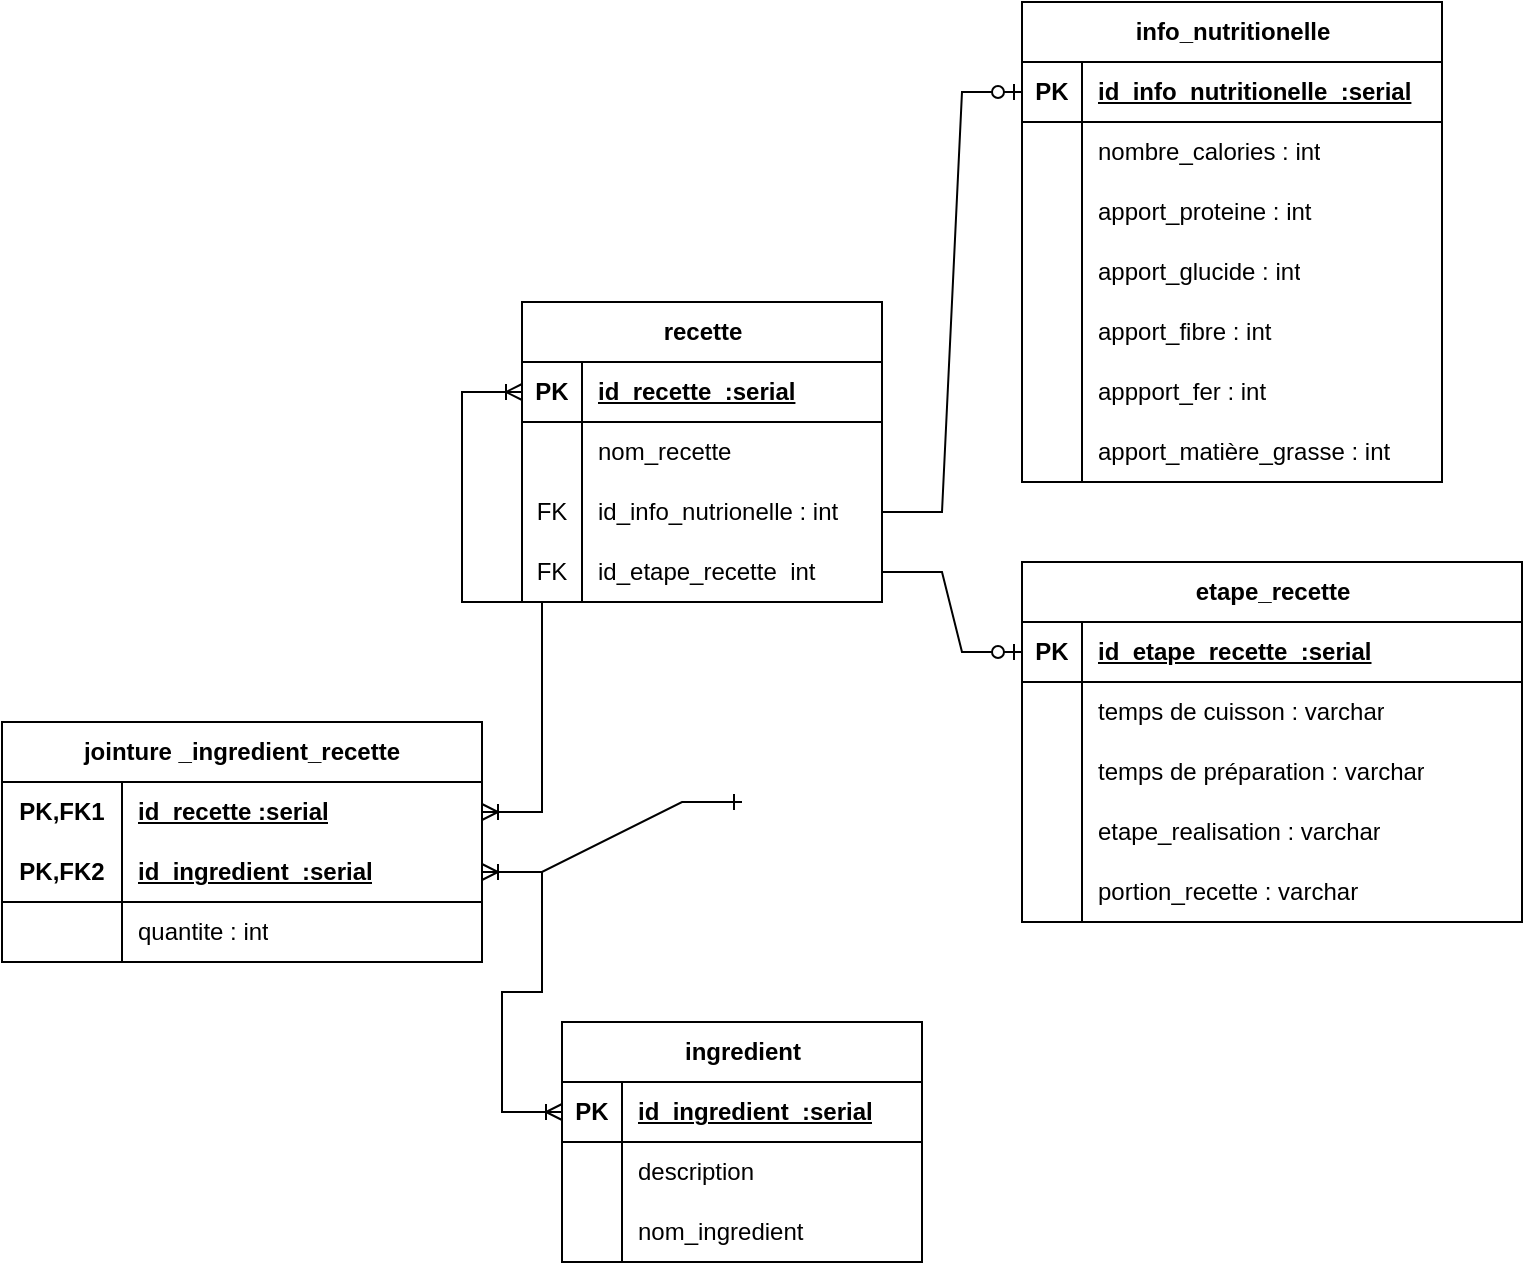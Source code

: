 <mxfile version="28.1.2">
  <diagram name="Page-1" id="GXMr-MWppu7x_lRZvztD">
    <mxGraphModel dx="1293" dy="713" grid="1" gridSize="10" guides="1" tooltips="1" connect="1" arrows="1" fold="1" page="1" pageScale="1" pageWidth="827" pageHeight="1169" math="0" shadow="0">
      <root>
        <mxCell id="0" />
        <mxCell id="1" parent="0" />
        <mxCell id="r03oOx5k9p3szPdGt0_0-1" value="recette" style="shape=table;startSize=30;container=1;collapsible=1;childLayout=tableLayout;fixedRows=1;rowLines=0;fontStyle=1;align=center;resizeLast=1;html=1;" parent="1" vertex="1">
          <mxGeometry x="270" y="280" width="180" height="150" as="geometry" />
        </mxCell>
        <mxCell id="r03oOx5k9p3szPdGt0_0-2" value="" style="shape=tableRow;horizontal=0;startSize=0;swimlaneHead=0;swimlaneBody=0;fillColor=none;collapsible=0;dropTarget=0;points=[[0,0.5],[1,0.5]];portConstraint=eastwest;top=0;left=0;right=0;bottom=1;" parent="r03oOx5k9p3szPdGt0_0-1" vertex="1">
          <mxGeometry y="30" width="180" height="30" as="geometry" />
        </mxCell>
        <mxCell id="r03oOx5k9p3szPdGt0_0-3" value="PK" style="shape=partialRectangle;connectable=0;fillColor=none;top=0;left=0;bottom=0;right=0;fontStyle=1;overflow=hidden;whiteSpace=wrap;html=1;" parent="r03oOx5k9p3szPdGt0_0-2" vertex="1">
          <mxGeometry width="30" height="30" as="geometry">
            <mxRectangle width="30" height="30" as="alternateBounds" />
          </mxGeometry>
        </mxCell>
        <mxCell id="r03oOx5k9p3szPdGt0_0-4" value="id_recette&amp;nbsp;&amp;nbsp;:serial" style="shape=partialRectangle;connectable=0;fillColor=none;top=0;left=0;bottom=0;right=0;align=left;spacingLeft=6;fontStyle=5;overflow=hidden;whiteSpace=wrap;html=1;" parent="r03oOx5k9p3szPdGt0_0-2" vertex="1">
          <mxGeometry x="30" width="150" height="30" as="geometry">
            <mxRectangle width="150" height="30" as="alternateBounds" />
          </mxGeometry>
        </mxCell>
        <mxCell id="r03oOx5k9p3szPdGt0_0-5" value="" style="shape=tableRow;horizontal=0;startSize=0;swimlaneHead=0;swimlaneBody=0;fillColor=none;collapsible=0;dropTarget=0;points=[[0,0.5],[1,0.5]];portConstraint=eastwest;top=0;left=0;right=0;bottom=0;" parent="r03oOx5k9p3szPdGt0_0-1" vertex="1">
          <mxGeometry y="60" width="180" height="30" as="geometry" />
        </mxCell>
        <mxCell id="r03oOx5k9p3szPdGt0_0-6" value="" style="shape=partialRectangle;connectable=0;fillColor=none;top=0;left=0;bottom=0;right=0;editable=1;overflow=hidden;whiteSpace=wrap;html=1;" parent="r03oOx5k9p3szPdGt0_0-5" vertex="1">
          <mxGeometry width="30" height="30" as="geometry">
            <mxRectangle width="30" height="30" as="alternateBounds" />
          </mxGeometry>
        </mxCell>
        <mxCell id="r03oOx5k9p3szPdGt0_0-7" value="nom_recette" style="shape=partialRectangle;connectable=0;fillColor=none;top=0;left=0;bottom=0;right=0;align=left;spacingLeft=6;overflow=hidden;whiteSpace=wrap;html=1;" parent="r03oOx5k9p3szPdGt0_0-5" vertex="1">
          <mxGeometry x="30" width="150" height="30" as="geometry">
            <mxRectangle width="150" height="30" as="alternateBounds" />
          </mxGeometry>
        </mxCell>
        <mxCell id="r03oOx5k9p3szPdGt0_0-8" value="" style="shape=tableRow;horizontal=0;startSize=0;swimlaneHead=0;swimlaneBody=0;fillColor=none;collapsible=0;dropTarget=0;points=[[0,0.5],[1,0.5]];portConstraint=eastwest;top=0;left=0;right=0;bottom=0;" parent="r03oOx5k9p3szPdGt0_0-1" vertex="1">
          <mxGeometry y="90" width="180" height="30" as="geometry" />
        </mxCell>
        <mxCell id="r03oOx5k9p3szPdGt0_0-9" value="FK" style="shape=partialRectangle;connectable=0;fillColor=none;top=0;left=0;bottom=0;right=0;editable=1;overflow=hidden;whiteSpace=wrap;html=1;" parent="r03oOx5k9p3szPdGt0_0-8" vertex="1">
          <mxGeometry width="30" height="30" as="geometry">
            <mxRectangle width="30" height="30" as="alternateBounds" />
          </mxGeometry>
        </mxCell>
        <mxCell id="r03oOx5k9p3szPdGt0_0-10" value="id_info_nutrionelle : int" style="shape=partialRectangle;connectable=0;fillColor=none;top=0;left=0;bottom=0;right=0;align=left;spacingLeft=6;overflow=hidden;whiteSpace=wrap;html=1;" parent="r03oOx5k9p3szPdGt0_0-8" vertex="1">
          <mxGeometry x="30" width="150" height="30" as="geometry">
            <mxRectangle width="150" height="30" as="alternateBounds" />
          </mxGeometry>
        </mxCell>
        <mxCell id="r03oOx5k9p3szPdGt0_0-11" value="" style="shape=tableRow;horizontal=0;startSize=0;swimlaneHead=0;swimlaneBody=0;fillColor=none;collapsible=0;dropTarget=0;points=[[0,0.5],[1,0.5]];portConstraint=eastwest;top=0;left=0;right=0;bottom=0;" parent="r03oOx5k9p3szPdGt0_0-1" vertex="1">
          <mxGeometry y="120" width="180" height="30" as="geometry" />
        </mxCell>
        <mxCell id="r03oOx5k9p3szPdGt0_0-12" value="FK" style="shape=partialRectangle;connectable=0;fillColor=none;top=0;left=0;bottom=0;right=0;editable=1;overflow=hidden;whiteSpace=wrap;html=1;" parent="r03oOx5k9p3szPdGt0_0-11" vertex="1">
          <mxGeometry width="30" height="30" as="geometry">
            <mxRectangle width="30" height="30" as="alternateBounds" />
          </mxGeometry>
        </mxCell>
        <mxCell id="r03oOx5k9p3szPdGt0_0-13" value="id_etape_recette&amp;nbsp; int" style="shape=partialRectangle;connectable=0;fillColor=none;top=0;left=0;bottom=0;right=0;align=left;spacingLeft=6;overflow=hidden;whiteSpace=wrap;html=1;" parent="r03oOx5k9p3szPdGt0_0-11" vertex="1">
          <mxGeometry x="30" width="150" height="30" as="geometry">
            <mxRectangle width="150" height="30" as="alternateBounds" />
          </mxGeometry>
        </mxCell>
        <mxCell id="r03oOx5k9p3szPdGt0_0-14" value="info_nutritionelle" style="shape=table;startSize=30;container=1;collapsible=1;childLayout=tableLayout;fixedRows=1;rowLines=0;fontStyle=1;align=center;resizeLast=1;html=1;" parent="1" vertex="1">
          <mxGeometry x="520" y="130" width="210" height="240" as="geometry" />
        </mxCell>
        <mxCell id="r03oOx5k9p3szPdGt0_0-15" value="" style="shape=tableRow;horizontal=0;startSize=0;swimlaneHead=0;swimlaneBody=0;fillColor=none;collapsible=0;dropTarget=0;points=[[0,0.5],[1,0.5]];portConstraint=eastwest;top=0;left=0;right=0;bottom=1;" parent="r03oOx5k9p3szPdGt0_0-14" vertex="1">
          <mxGeometry y="30" width="210" height="30" as="geometry" />
        </mxCell>
        <mxCell id="r03oOx5k9p3szPdGt0_0-16" value="PK" style="shape=partialRectangle;connectable=0;fillColor=none;top=0;left=0;bottom=0;right=0;fontStyle=1;overflow=hidden;whiteSpace=wrap;html=1;" parent="r03oOx5k9p3szPdGt0_0-15" vertex="1">
          <mxGeometry width="30" height="30" as="geometry">
            <mxRectangle width="30" height="30" as="alternateBounds" />
          </mxGeometry>
        </mxCell>
        <mxCell id="r03oOx5k9p3szPdGt0_0-17" value="id_info_nutritionelle&amp;nbsp;&amp;nbsp;:serial" style="shape=partialRectangle;connectable=0;fillColor=none;top=0;left=0;bottom=0;right=0;align=left;spacingLeft=6;fontStyle=5;overflow=hidden;whiteSpace=wrap;html=1;" parent="r03oOx5k9p3szPdGt0_0-15" vertex="1">
          <mxGeometry x="30" width="180" height="30" as="geometry">
            <mxRectangle width="180" height="30" as="alternateBounds" />
          </mxGeometry>
        </mxCell>
        <mxCell id="r03oOx5k9p3szPdGt0_0-18" value="" style="shape=tableRow;horizontal=0;startSize=0;swimlaneHead=0;swimlaneBody=0;fillColor=none;collapsible=0;dropTarget=0;points=[[0,0.5],[1,0.5]];portConstraint=eastwest;top=0;left=0;right=0;bottom=0;" parent="r03oOx5k9p3szPdGt0_0-14" vertex="1">
          <mxGeometry y="60" width="210" height="30" as="geometry" />
        </mxCell>
        <mxCell id="r03oOx5k9p3szPdGt0_0-19" value="" style="shape=partialRectangle;connectable=0;fillColor=none;top=0;left=0;bottom=0;right=0;editable=1;overflow=hidden;whiteSpace=wrap;html=1;" parent="r03oOx5k9p3szPdGt0_0-18" vertex="1">
          <mxGeometry width="30" height="30" as="geometry">
            <mxRectangle width="30" height="30" as="alternateBounds" />
          </mxGeometry>
        </mxCell>
        <mxCell id="r03oOx5k9p3szPdGt0_0-20" value="nombre_calories : int" style="shape=partialRectangle;connectable=0;fillColor=none;top=0;left=0;bottom=0;right=0;align=left;spacingLeft=6;overflow=hidden;whiteSpace=wrap;html=1;" parent="r03oOx5k9p3szPdGt0_0-18" vertex="1">
          <mxGeometry x="30" width="180" height="30" as="geometry">
            <mxRectangle width="180" height="30" as="alternateBounds" />
          </mxGeometry>
        </mxCell>
        <mxCell id="r03oOx5k9p3szPdGt0_0-21" value="" style="shape=tableRow;horizontal=0;startSize=0;swimlaneHead=0;swimlaneBody=0;fillColor=none;collapsible=0;dropTarget=0;points=[[0,0.5],[1,0.5]];portConstraint=eastwest;top=0;left=0;right=0;bottom=0;" parent="r03oOx5k9p3szPdGt0_0-14" vertex="1">
          <mxGeometry y="90" width="210" height="30" as="geometry" />
        </mxCell>
        <mxCell id="r03oOx5k9p3szPdGt0_0-22" value="" style="shape=partialRectangle;connectable=0;fillColor=none;top=0;left=0;bottom=0;right=0;editable=1;overflow=hidden;whiteSpace=wrap;html=1;" parent="r03oOx5k9p3szPdGt0_0-21" vertex="1">
          <mxGeometry width="30" height="30" as="geometry">
            <mxRectangle width="30" height="30" as="alternateBounds" />
          </mxGeometry>
        </mxCell>
        <mxCell id="r03oOx5k9p3szPdGt0_0-23" value="apport_proteine : int" style="shape=partialRectangle;connectable=0;fillColor=none;top=0;left=0;bottom=0;right=0;align=left;spacingLeft=6;overflow=hidden;whiteSpace=wrap;html=1;" parent="r03oOx5k9p3szPdGt0_0-21" vertex="1">
          <mxGeometry x="30" width="180" height="30" as="geometry">
            <mxRectangle width="180" height="30" as="alternateBounds" />
          </mxGeometry>
        </mxCell>
        <mxCell id="r03oOx5k9p3szPdGt0_0-24" value="" style="shape=tableRow;horizontal=0;startSize=0;swimlaneHead=0;swimlaneBody=0;fillColor=none;collapsible=0;dropTarget=0;points=[[0,0.5],[1,0.5]];portConstraint=eastwest;top=0;left=0;right=0;bottom=0;" parent="r03oOx5k9p3szPdGt0_0-14" vertex="1">
          <mxGeometry y="120" width="210" height="30" as="geometry" />
        </mxCell>
        <mxCell id="r03oOx5k9p3szPdGt0_0-25" value="" style="shape=partialRectangle;connectable=0;fillColor=none;top=0;left=0;bottom=0;right=0;editable=1;overflow=hidden;whiteSpace=wrap;html=1;" parent="r03oOx5k9p3szPdGt0_0-24" vertex="1">
          <mxGeometry width="30" height="30" as="geometry">
            <mxRectangle width="30" height="30" as="alternateBounds" />
          </mxGeometry>
        </mxCell>
        <mxCell id="r03oOx5k9p3szPdGt0_0-26" value="apport_glucide : int" style="shape=partialRectangle;connectable=0;fillColor=none;top=0;left=0;bottom=0;right=0;align=left;spacingLeft=6;overflow=hidden;whiteSpace=wrap;html=1;" parent="r03oOx5k9p3szPdGt0_0-24" vertex="1">
          <mxGeometry x="30" width="180" height="30" as="geometry">
            <mxRectangle width="180" height="30" as="alternateBounds" />
          </mxGeometry>
        </mxCell>
        <mxCell id="r03oOx5k9p3szPdGt0_0-27" style="shape=tableRow;horizontal=0;startSize=0;swimlaneHead=0;swimlaneBody=0;fillColor=none;collapsible=0;dropTarget=0;points=[[0,0.5],[1,0.5]];portConstraint=eastwest;top=0;left=0;right=0;bottom=0;" parent="r03oOx5k9p3szPdGt0_0-14" vertex="1">
          <mxGeometry y="150" width="210" height="30" as="geometry" />
        </mxCell>
        <mxCell id="r03oOx5k9p3szPdGt0_0-28" style="shape=partialRectangle;connectable=0;fillColor=none;top=0;left=0;bottom=0;right=0;editable=1;overflow=hidden;whiteSpace=wrap;html=1;" parent="r03oOx5k9p3szPdGt0_0-27" vertex="1">
          <mxGeometry width="30" height="30" as="geometry">
            <mxRectangle width="30" height="30" as="alternateBounds" />
          </mxGeometry>
        </mxCell>
        <mxCell id="r03oOx5k9p3szPdGt0_0-29" value="apport_fibre : int" style="shape=partialRectangle;connectable=0;fillColor=none;top=0;left=0;bottom=0;right=0;align=left;spacingLeft=6;overflow=hidden;whiteSpace=wrap;html=1;" parent="r03oOx5k9p3szPdGt0_0-27" vertex="1">
          <mxGeometry x="30" width="180" height="30" as="geometry">
            <mxRectangle width="180" height="30" as="alternateBounds" />
          </mxGeometry>
        </mxCell>
        <mxCell id="r03oOx5k9p3szPdGt0_0-30" style="shape=tableRow;horizontal=0;startSize=0;swimlaneHead=0;swimlaneBody=0;fillColor=none;collapsible=0;dropTarget=0;points=[[0,0.5],[1,0.5]];portConstraint=eastwest;top=0;left=0;right=0;bottom=0;" parent="r03oOx5k9p3szPdGt0_0-14" vertex="1">
          <mxGeometry y="180" width="210" height="30" as="geometry" />
        </mxCell>
        <mxCell id="r03oOx5k9p3szPdGt0_0-31" style="shape=partialRectangle;connectable=0;fillColor=none;top=0;left=0;bottom=0;right=0;editable=1;overflow=hidden;whiteSpace=wrap;html=1;" parent="r03oOx5k9p3szPdGt0_0-30" vertex="1">
          <mxGeometry width="30" height="30" as="geometry">
            <mxRectangle width="30" height="30" as="alternateBounds" />
          </mxGeometry>
        </mxCell>
        <mxCell id="r03oOx5k9p3szPdGt0_0-32" value="appport_fer : int" style="shape=partialRectangle;connectable=0;fillColor=none;top=0;left=0;bottom=0;right=0;align=left;spacingLeft=6;overflow=hidden;whiteSpace=wrap;html=1;" parent="r03oOx5k9p3szPdGt0_0-30" vertex="1">
          <mxGeometry x="30" width="180" height="30" as="geometry">
            <mxRectangle width="180" height="30" as="alternateBounds" />
          </mxGeometry>
        </mxCell>
        <mxCell id="r03oOx5k9p3szPdGt0_0-33" style="shape=tableRow;horizontal=0;startSize=0;swimlaneHead=0;swimlaneBody=0;fillColor=none;collapsible=0;dropTarget=0;points=[[0,0.5],[1,0.5]];portConstraint=eastwest;top=0;left=0;right=0;bottom=0;" parent="r03oOx5k9p3szPdGt0_0-14" vertex="1">
          <mxGeometry y="210" width="210" height="30" as="geometry" />
        </mxCell>
        <mxCell id="r03oOx5k9p3szPdGt0_0-34" style="shape=partialRectangle;connectable=0;fillColor=none;top=0;left=0;bottom=0;right=0;editable=1;overflow=hidden;whiteSpace=wrap;html=1;" parent="r03oOx5k9p3szPdGt0_0-33" vertex="1">
          <mxGeometry width="30" height="30" as="geometry">
            <mxRectangle width="30" height="30" as="alternateBounds" />
          </mxGeometry>
        </mxCell>
        <mxCell id="r03oOx5k9p3szPdGt0_0-35" value="apport_matière_grasse : int" style="shape=partialRectangle;connectable=0;fillColor=none;top=0;left=0;bottom=0;right=0;align=left;spacingLeft=6;overflow=hidden;whiteSpace=wrap;html=1;" parent="r03oOx5k9p3szPdGt0_0-33" vertex="1">
          <mxGeometry x="30" width="180" height="30" as="geometry">
            <mxRectangle width="180" height="30" as="alternateBounds" />
          </mxGeometry>
        </mxCell>
        <mxCell id="r03oOx5k9p3szPdGt0_0-36" value="ingredient" style="shape=table;startSize=30;container=1;collapsible=1;childLayout=tableLayout;fixedRows=1;rowLines=0;fontStyle=1;align=center;resizeLast=1;html=1;" parent="1" vertex="1">
          <mxGeometry x="290" y="640" width="180" height="120" as="geometry" />
        </mxCell>
        <mxCell id="r03oOx5k9p3szPdGt0_0-37" value="" style="shape=tableRow;horizontal=0;startSize=0;swimlaneHead=0;swimlaneBody=0;fillColor=none;collapsible=0;dropTarget=0;points=[[0,0.5],[1,0.5]];portConstraint=eastwest;top=0;left=0;right=0;bottom=1;" parent="r03oOx5k9p3szPdGt0_0-36" vertex="1">
          <mxGeometry y="30" width="180" height="30" as="geometry" />
        </mxCell>
        <mxCell id="r03oOx5k9p3szPdGt0_0-38" value="PK" style="shape=partialRectangle;connectable=0;fillColor=none;top=0;left=0;bottom=0;right=0;fontStyle=1;overflow=hidden;whiteSpace=wrap;html=1;" parent="r03oOx5k9p3szPdGt0_0-37" vertex="1">
          <mxGeometry width="30" height="30" as="geometry">
            <mxRectangle width="30" height="30" as="alternateBounds" />
          </mxGeometry>
        </mxCell>
        <mxCell id="r03oOx5k9p3szPdGt0_0-39" value="id_ingredient&amp;nbsp;&amp;nbsp;:serial" style="shape=partialRectangle;connectable=0;fillColor=none;top=0;left=0;bottom=0;right=0;align=left;spacingLeft=6;fontStyle=5;overflow=hidden;whiteSpace=wrap;html=1;" parent="r03oOx5k9p3szPdGt0_0-37" vertex="1">
          <mxGeometry x="30" width="150" height="30" as="geometry">
            <mxRectangle width="150" height="30" as="alternateBounds" />
          </mxGeometry>
        </mxCell>
        <mxCell id="r03oOx5k9p3szPdGt0_0-43" value="" style="shape=tableRow;horizontal=0;startSize=0;swimlaneHead=0;swimlaneBody=0;fillColor=none;collapsible=0;dropTarget=0;points=[[0,0.5],[1,0.5]];portConstraint=eastwest;top=0;left=0;right=0;bottom=0;" parent="r03oOx5k9p3szPdGt0_0-36" vertex="1">
          <mxGeometry y="60" width="180" height="30" as="geometry" />
        </mxCell>
        <mxCell id="r03oOx5k9p3szPdGt0_0-44" value="" style="shape=partialRectangle;connectable=0;fillColor=none;top=0;left=0;bottom=0;right=0;editable=1;overflow=hidden;whiteSpace=wrap;html=1;" parent="r03oOx5k9p3szPdGt0_0-43" vertex="1">
          <mxGeometry width="30" height="30" as="geometry">
            <mxRectangle width="30" height="30" as="alternateBounds" />
          </mxGeometry>
        </mxCell>
        <mxCell id="r03oOx5k9p3szPdGt0_0-45" value="description" style="shape=partialRectangle;connectable=0;fillColor=none;top=0;left=0;bottom=0;right=0;align=left;spacingLeft=6;overflow=hidden;whiteSpace=wrap;html=1;" parent="r03oOx5k9p3szPdGt0_0-43" vertex="1">
          <mxGeometry x="30" width="150" height="30" as="geometry">
            <mxRectangle width="150" height="30" as="alternateBounds" />
          </mxGeometry>
        </mxCell>
        <mxCell id="r03oOx5k9p3szPdGt0_0-46" value="" style="shape=tableRow;horizontal=0;startSize=0;swimlaneHead=0;swimlaneBody=0;fillColor=none;collapsible=0;dropTarget=0;points=[[0,0.5],[1,0.5]];portConstraint=eastwest;top=0;left=0;right=0;bottom=0;" parent="r03oOx5k9p3szPdGt0_0-36" vertex="1">
          <mxGeometry y="90" width="180" height="30" as="geometry" />
        </mxCell>
        <mxCell id="r03oOx5k9p3szPdGt0_0-47" value="" style="shape=partialRectangle;connectable=0;fillColor=none;top=0;left=0;bottom=0;right=0;editable=1;overflow=hidden;whiteSpace=wrap;html=1;" parent="r03oOx5k9p3szPdGt0_0-46" vertex="1">
          <mxGeometry width="30" height="30" as="geometry">
            <mxRectangle width="30" height="30" as="alternateBounds" />
          </mxGeometry>
        </mxCell>
        <mxCell id="r03oOx5k9p3szPdGt0_0-48" value="nom_ingredient" style="shape=partialRectangle;connectable=0;fillColor=none;top=0;left=0;bottom=0;right=0;align=left;spacingLeft=6;overflow=hidden;whiteSpace=wrap;html=1;" parent="r03oOx5k9p3szPdGt0_0-46" vertex="1">
          <mxGeometry x="30" width="150" height="30" as="geometry">
            <mxRectangle width="150" height="30" as="alternateBounds" />
          </mxGeometry>
        </mxCell>
        <mxCell id="r03oOx5k9p3szPdGt0_0-52" value="etape_recette" style="shape=table;startSize=30;container=1;collapsible=1;childLayout=tableLayout;fixedRows=1;rowLines=0;fontStyle=1;align=center;resizeLast=1;html=1;" parent="1" vertex="1">
          <mxGeometry x="520" y="410" width="250" height="180" as="geometry" />
        </mxCell>
        <mxCell id="r03oOx5k9p3szPdGt0_0-53" value="" style="shape=tableRow;horizontal=0;startSize=0;swimlaneHead=0;swimlaneBody=0;fillColor=none;collapsible=0;dropTarget=0;points=[[0,0.5],[1,0.5]];portConstraint=eastwest;top=0;left=0;right=0;bottom=1;" parent="r03oOx5k9p3szPdGt0_0-52" vertex="1">
          <mxGeometry y="30" width="250" height="30" as="geometry" />
        </mxCell>
        <mxCell id="r03oOx5k9p3szPdGt0_0-54" value="PK" style="shape=partialRectangle;connectable=0;fillColor=none;top=0;left=0;bottom=0;right=0;fontStyle=1;overflow=hidden;whiteSpace=wrap;html=1;" parent="r03oOx5k9p3szPdGt0_0-53" vertex="1">
          <mxGeometry width="30" height="30" as="geometry">
            <mxRectangle width="30" height="30" as="alternateBounds" />
          </mxGeometry>
        </mxCell>
        <mxCell id="r03oOx5k9p3szPdGt0_0-55" value="id_etape_recette&amp;nbsp;&amp;nbsp;:serial" style="shape=partialRectangle;connectable=0;fillColor=none;top=0;left=0;bottom=0;right=0;align=left;spacingLeft=6;fontStyle=5;overflow=hidden;whiteSpace=wrap;html=1;" parent="r03oOx5k9p3szPdGt0_0-53" vertex="1">
          <mxGeometry x="30" width="220" height="30" as="geometry">
            <mxRectangle width="220" height="30" as="alternateBounds" />
          </mxGeometry>
        </mxCell>
        <mxCell id="r03oOx5k9p3szPdGt0_0-59" value="" style="shape=tableRow;horizontal=0;startSize=0;swimlaneHead=0;swimlaneBody=0;fillColor=none;collapsible=0;dropTarget=0;points=[[0,0.5],[1,0.5]];portConstraint=eastwest;top=0;left=0;right=0;bottom=0;" parent="r03oOx5k9p3szPdGt0_0-52" vertex="1">
          <mxGeometry y="60" width="250" height="30" as="geometry" />
        </mxCell>
        <mxCell id="r03oOx5k9p3szPdGt0_0-60" value="" style="shape=partialRectangle;connectable=0;fillColor=none;top=0;left=0;bottom=0;right=0;editable=1;overflow=hidden;whiteSpace=wrap;html=1;" parent="r03oOx5k9p3szPdGt0_0-59" vertex="1">
          <mxGeometry width="30" height="30" as="geometry">
            <mxRectangle width="30" height="30" as="alternateBounds" />
          </mxGeometry>
        </mxCell>
        <mxCell id="r03oOx5k9p3szPdGt0_0-61" value="temps de cuisson : varchar" style="shape=partialRectangle;connectable=0;fillColor=none;top=0;left=0;bottom=0;right=0;align=left;spacingLeft=6;overflow=hidden;whiteSpace=wrap;html=1;" parent="r03oOx5k9p3szPdGt0_0-59" vertex="1">
          <mxGeometry x="30" width="220" height="30" as="geometry">
            <mxRectangle width="220" height="30" as="alternateBounds" />
          </mxGeometry>
        </mxCell>
        <mxCell id="r03oOx5k9p3szPdGt0_0-77" style="shape=tableRow;horizontal=0;startSize=0;swimlaneHead=0;swimlaneBody=0;fillColor=none;collapsible=0;dropTarget=0;points=[[0,0.5],[1,0.5]];portConstraint=eastwest;top=0;left=0;right=0;bottom=0;" parent="r03oOx5k9p3szPdGt0_0-52" vertex="1">
          <mxGeometry y="90" width="250" height="30" as="geometry" />
        </mxCell>
        <mxCell id="r03oOx5k9p3szPdGt0_0-78" style="shape=partialRectangle;connectable=0;fillColor=none;top=0;left=0;bottom=0;right=0;editable=1;overflow=hidden;whiteSpace=wrap;html=1;" parent="r03oOx5k9p3szPdGt0_0-77" vertex="1">
          <mxGeometry width="30" height="30" as="geometry">
            <mxRectangle width="30" height="30" as="alternateBounds" />
          </mxGeometry>
        </mxCell>
        <mxCell id="r03oOx5k9p3szPdGt0_0-79" value="temps de préparation : varchar" style="shape=partialRectangle;connectable=0;fillColor=none;top=0;left=0;bottom=0;right=0;align=left;spacingLeft=6;overflow=hidden;whiteSpace=wrap;html=1;" parent="r03oOx5k9p3szPdGt0_0-77" vertex="1">
          <mxGeometry x="30" width="220" height="30" as="geometry">
            <mxRectangle width="220" height="30" as="alternateBounds" />
          </mxGeometry>
        </mxCell>
        <mxCell id="r03oOx5k9p3szPdGt0_0-62" value="" style="shape=tableRow;horizontal=0;startSize=0;swimlaneHead=0;swimlaneBody=0;fillColor=none;collapsible=0;dropTarget=0;points=[[0,0.5],[1,0.5]];portConstraint=eastwest;top=0;left=0;right=0;bottom=0;" parent="r03oOx5k9p3szPdGt0_0-52" vertex="1">
          <mxGeometry y="120" width="250" height="30" as="geometry" />
        </mxCell>
        <mxCell id="r03oOx5k9p3szPdGt0_0-63" value="" style="shape=partialRectangle;connectable=0;fillColor=none;top=0;left=0;bottom=0;right=0;editable=1;overflow=hidden;whiteSpace=wrap;html=1;" parent="r03oOx5k9p3szPdGt0_0-62" vertex="1">
          <mxGeometry width="30" height="30" as="geometry">
            <mxRectangle width="30" height="30" as="alternateBounds" />
          </mxGeometry>
        </mxCell>
        <mxCell id="r03oOx5k9p3szPdGt0_0-64" value="etape_realisation : varchar" style="shape=partialRectangle;connectable=0;fillColor=none;top=0;left=0;bottom=0;right=0;align=left;spacingLeft=6;overflow=hidden;whiteSpace=wrap;html=1;" parent="r03oOx5k9p3szPdGt0_0-62" vertex="1">
          <mxGeometry x="30" width="220" height="30" as="geometry">
            <mxRectangle width="220" height="30" as="alternateBounds" />
          </mxGeometry>
        </mxCell>
        <mxCell id="r03oOx5k9p3szPdGt0_0-74" style="shape=tableRow;horizontal=0;startSize=0;swimlaneHead=0;swimlaneBody=0;fillColor=none;collapsible=0;dropTarget=0;points=[[0,0.5],[1,0.5]];portConstraint=eastwest;top=0;left=0;right=0;bottom=0;" parent="r03oOx5k9p3szPdGt0_0-52" vertex="1">
          <mxGeometry y="150" width="250" height="30" as="geometry" />
        </mxCell>
        <mxCell id="r03oOx5k9p3szPdGt0_0-75" style="shape=partialRectangle;connectable=0;fillColor=none;top=0;left=0;bottom=0;right=0;editable=1;overflow=hidden;whiteSpace=wrap;html=1;" parent="r03oOx5k9p3szPdGt0_0-74" vertex="1">
          <mxGeometry width="30" height="30" as="geometry">
            <mxRectangle width="30" height="30" as="alternateBounds" />
          </mxGeometry>
        </mxCell>
        <mxCell id="r03oOx5k9p3szPdGt0_0-76" value="portion_recette : varchar" style="shape=partialRectangle;connectable=0;fillColor=none;top=0;left=0;bottom=0;right=0;align=left;spacingLeft=6;overflow=hidden;whiteSpace=wrap;html=1;" parent="r03oOx5k9p3szPdGt0_0-74" vertex="1">
          <mxGeometry x="30" width="220" height="30" as="geometry">
            <mxRectangle width="220" height="30" as="alternateBounds" />
          </mxGeometry>
        </mxCell>
        <mxCell id="r03oOx5k9p3szPdGt0_0-69" value="" style="edgeStyle=entityRelationEdgeStyle;fontSize=12;html=1;endArrow=ERzeroToOne;endFill=1;rounded=0;entryX=0;entryY=0.5;entryDx=0;entryDy=0;exitX=1;exitY=0.5;exitDx=0;exitDy=0;" parent="1" source="r03oOx5k9p3szPdGt0_0-8" target="r03oOx5k9p3szPdGt0_0-15" edge="1">
          <mxGeometry width="100" height="100" relative="1" as="geometry">
            <mxPoint x="280" y="370" as="sourcePoint" />
            <mxPoint x="380" y="270" as="targetPoint" />
          </mxGeometry>
        </mxCell>
        <mxCell id="r03oOx5k9p3szPdGt0_0-70" value="" style="edgeStyle=entityRelationEdgeStyle;fontSize=12;html=1;endArrow=ERzeroToOne;endFill=1;rounded=0;exitX=1;exitY=0.5;exitDx=0;exitDy=0;entryX=0;entryY=0.5;entryDx=0;entryDy=0;" parent="1" source="r03oOx5k9p3szPdGt0_0-11" target="r03oOx5k9p3szPdGt0_0-53" edge="1">
          <mxGeometry width="100" height="100" relative="1" as="geometry">
            <mxPoint x="280" y="420" as="sourcePoint" />
            <mxPoint x="380" y="320" as="targetPoint" />
          </mxGeometry>
        </mxCell>
        <mxCell id="r03oOx5k9p3szPdGt0_0-97" value="" style="edgeStyle=entityRelationEdgeStyle;fontSize=12;html=1;endArrow=ERoneToMany;startArrow=ERoneToMany;rounded=0;entryX=0;entryY=0.5;entryDx=0;entryDy=0;exitX=1;exitY=0.5;exitDx=0;exitDy=0;" parent="1" source="r03oOx5k9p3szPdGt0_0-81" target="r03oOx5k9p3szPdGt0_0-2" edge="1">
          <mxGeometry width="100" height="100" relative="1" as="geometry">
            <mxPoint x="10" y="510" as="sourcePoint" />
            <mxPoint x="110" y="410" as="targetPoint" />
          </mxGeometry>
        </mxCell>
        <mxCell id="r03oOx5k9p3szPdGt0_0-99" value="" style="edgeStyle=entityRelationEdgeStyle;fontSize=12;html=1;endArrow=ERone;endFill=1;rounded=0;exitX=1;exitY=0.5;exitDx=0;exitDy=0;entryX=0;entryY=0.5;entryDx=0;entryDy=0;" parent="1" source="r03oOx5k9p3szPdGt0_0-84" target="r03oOx5k9p3szPdGt0_0-40" edge="1">
          <mxGeometry width="100" height="100" relative="1" as="geometry">
            <mxPoint x="280" y="630" as="sourcePoint" />
            <mxPoint x="380" y="530" as="targetPoint" />
          </mxGeometry>
        </mxCell>
        <mxCell id="i43JTndxd54BGI7BRvO8-1" value="" style="edgeStyle=entityRelationEdgeStyle;fontSize=12;html=1;endArrow=ERoneToMany;startArrow=ERoneToMany;rounded=0;entryX=1;entryY=0.5;entryDx=0;entryDy=0;exitX=0;exitY=0.5;exitDx=0;exitDy=0;" edge="1" parent="1" source="r03oOx5k9p3szPdGt0_0-37" target="r03oOx5k9p3szPdGt0_0-84">
          <mxGeometry width="100" height="100" relative="1" as="geometry">
            <mxPoint x="290" y="685" as="sourcePoint" />
            <mxPoint x="270" y="365" as="targetPoint" />
          </mxGeometry>
        </mxCell>
        <mxCell id="r03oOx5k9p3szPdGt0_0-80" value="jointure _ingredient_recette" style="shape=table;startSize=30;container=1;collapsible=1;childLayout=tableLayout;fixedRows=1;rowLines=0;fontStyle=1;align=center;resizeLast=1;html=1;whiteSpace=wrap;" parent="1" vertex="1">
          <mxGeometry x="10" y="490" width="240" height="120" as="geometry" />
        </mxCell>
        <mxCell id="r03oOx5k9p3szPdGt0_0-81" value="" style="shape=tableRow;horizontal=0;startSize=0;swimlaneHead=0;swimlaneBody=0;fillColor=none;collapsible=0;dropTarget=0;points=[[0,0.5],[1,0.5]];portConstraint=eastwest;top=0;left=0;right=0;bottom=0;html=1;" parent="r03oOx5k9p3szPdGt0_0-80" vertex="1">
          <mxGeometry y="30" width="240" height="30" as="geometry" />
        </mxCell>
        <mxCell id="r03oOx5k9p3szPdGt0_0-82" value="PK,FK1" style="shape=partialRectangle;connectable=0;fillColor=none;top=0;left=0;bottom=0;right=0;fontStyle=1;overflow=hidden;html=1;whiteSpace=wrap;" parent="r03oOx5k9p3szPdGt0_0-81" vertex="1">
          <mxGeometry width="60" height="30" as="geometry">
            <mxRectangle width="60" height="30" as="alternateBounds" />
          </mxGeometry>
        </mxCell>
        <mxCell id="r03oOx5k9p3szPdGt0_0-83" value="id_recette :serial" style="shape=partialRectangle;connectable=0;fillColor=none;top=0;left=0;bottom=0;right=0;align=left;spacingLeft=6;fontStyle=5;overflow=hidden;html=1;whiteSpace=wrap;" parent="r03oOx5k9p3szPdGt0_0-81" vertex="1">
          <mxGeometry x="60" width="180" height="30" as="geometry">
            <mxRectangle width="180" height="30" as="alternateBounds" />
          </mxGeometry>
        </mxCell>
        <mxCell id="r03oOx5k9p3szPdGt0_0-84" value="" style="shape=tableRow;horizontal=0;startSize=0;swimlaneHead=0;swimlaneBody=0;fillColor=none;collapsible=0;dropTarget=0;points=[[0,0.5],[1,0.5]];portConstraint=eastwest;top=0;left=0;right=0;bottom=1;html=1;" parent="r03oOx5k9p3szPdGt0_0-80" vertex="1">
          <mxGeometry y="60" width="240" height="30" as="geometry" />
        </mxCell>
        <mxCell id="r03oOx5k9p3szPdGt0_0-85" value="PK,FK2" style="shape=partialRectangle;connectable=0;fillColor=none;top=0;left=0;bottom=0;right=0;fontStyle=1;overflow=hidden;html=1;whiteSpace=wrap;" parent="r03oOx5k9p3szPdGt0_0-84" vertex="1">
          <mxGeometry width="60" height="30" as="geometry">
            <mxRectangle width="60" height="30" as="alternateBounds" />
          </mxGeometry>
        </mxCell>
        <mxCell id="r03oOx5k9p3szPdGt0_0-86" value="id_ingredient&amp;nbsp;&amp;nbsp;:serial" style="shape=partialRectangle;connectable=0;fillColor=none;top=0;left=0;bottom=0;right=0;align=left;spacingLeft=6;fontStyle=5;overflow=hidden;html=1;whiteSpace=wrap;" parent="r03oOx5k9p3szPdGt0_0-84" vertex="1">
          <mxGeometry x="60" width="180" height="30" as="geometry">
            <mxRectangle width="180" height="30" as="alternateBounds" />
          </mxGeometry>
        </mxCell>
        <mxCell id="r03oOx5k9p3szPdGt0_0-87" value="" style="shape=tableRow;horizontal=0;startSize=0;swimlaneHead=0;swimlaneBody=0;fillColor=none;collapsible=0;dropTarget=0;points=[[0,0.5],[1,0.5]];portConstraint=eastwest;top=0;left=0;right=0;bottom=0;html=1;" parent="r03oOx5k9p3szPdGt0_0-80" vertex="1">
          <mxGeometry y="90" width="240" height="30" as="geometry" />
        </mxCell>
        <mxCell id="r03oOx5k9p3szPdGt0_0-88" value="" style="shape=partialRectangle;connectable=0;fillColor=none;top=0;left=0;bottom=0;right=0;editable=1;overflow=hidden;html=1;whiteSpace=wrap;" parent="r03oOx5k9p3szPdGt0_0-87" vertex="1">
          <mxGeometry width="60" height="30" as="geometry">
            <mxRectangle width="60" height="30" as="alternateBounds" />
          </mxGeometry>
        </mxCell>
        <mxCell id="r03oOx5k9p3szPdGt0_0-89" value="quantite : int" style="shape=partialRectangle;connectable=0;fillColor=none;top=0;left=0;bottom=0;right=0;align=left;spacingLeft=6;overflow=hidden;html=1;whiteSpace=wrap;" parent="r03oOx5k9p3szPdGt0_0-87" vertex="1">
          <mxGeometry x="60" width="180" height="30" as="geometry">
            <mxRectangle width="180" height="30" as="alternateBounds" />
          </mxGeometry>
        </mxCell>
      </root>
    </mxGraphModel>
  </diagram>
</mxfile>
